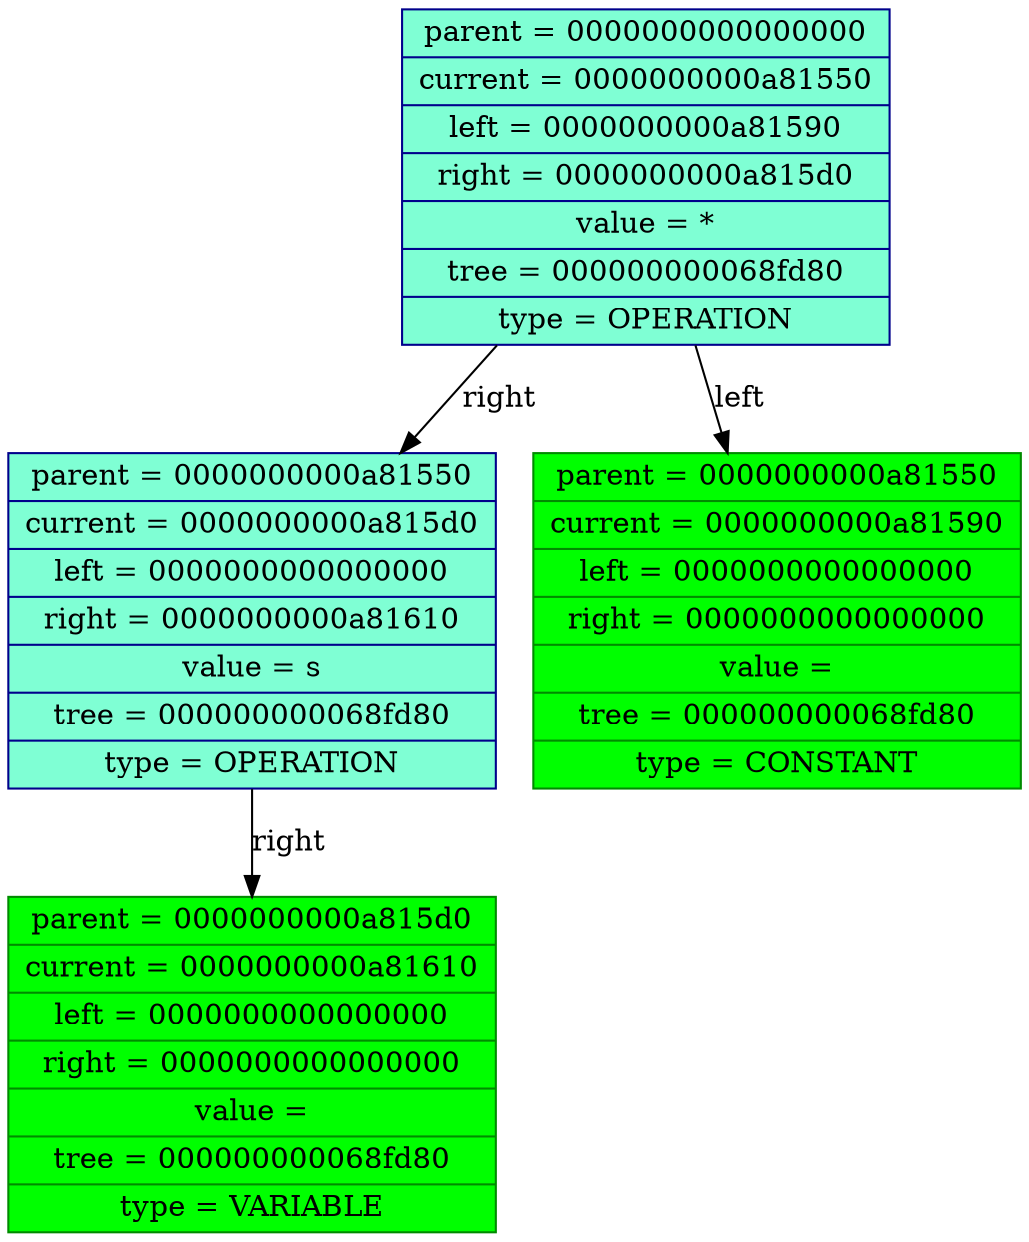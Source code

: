digraph LIST{
	rankdir = TB;
"0000000000a81550"[shape=record, color="blue4",style="filled",fillcolor="aquamarine",label="   { parent = 0000000000000000 | current =  0000000000a81550 | left = 0000000000a81590 | right = 0000000000a815d0 | value = * | tree = 000000000068fd80 | type = OPERATION} "];"0000000000a815d0"[shape=record, color="blue4",style="filled",fillcolor="aquamarine",label="   { parent = 0000000000a81550 | current =  0000000000a815d0 | left = 0000000000000000 | right = 0000000000a81610 | value = s | tree = 000000000068fd80 | type = OPERATION} "];"0000000000a81610"[shape=record, color="green4",style="filled",fillcolor="green1",label="   { parent = 0000000000a815d0 | current =  0000000000a81610 | left = 0000000000000000 | right = 0000000000000000 | value =  | tree = 000000000068fd80 | type = VARIABLE} "];"0000000000a81590"[shape=record, color="green4",style="filled",fillcolor="green1",label="   { parent = 0000000000a81550 | current =  0000000000a81590 | left = 0000000000000000 | right = 0000000000000000 | value =  | tree = 000000000068fd80 | type = CONSTANT} "];"0000000000a81550" -> "0000000000a81590"[label="left"];
"0000000000a81550" -> "0000000000a815d0"[label="right"];
"0000000000a815d0" -> "0000000000a81610"[label="right"];
}
